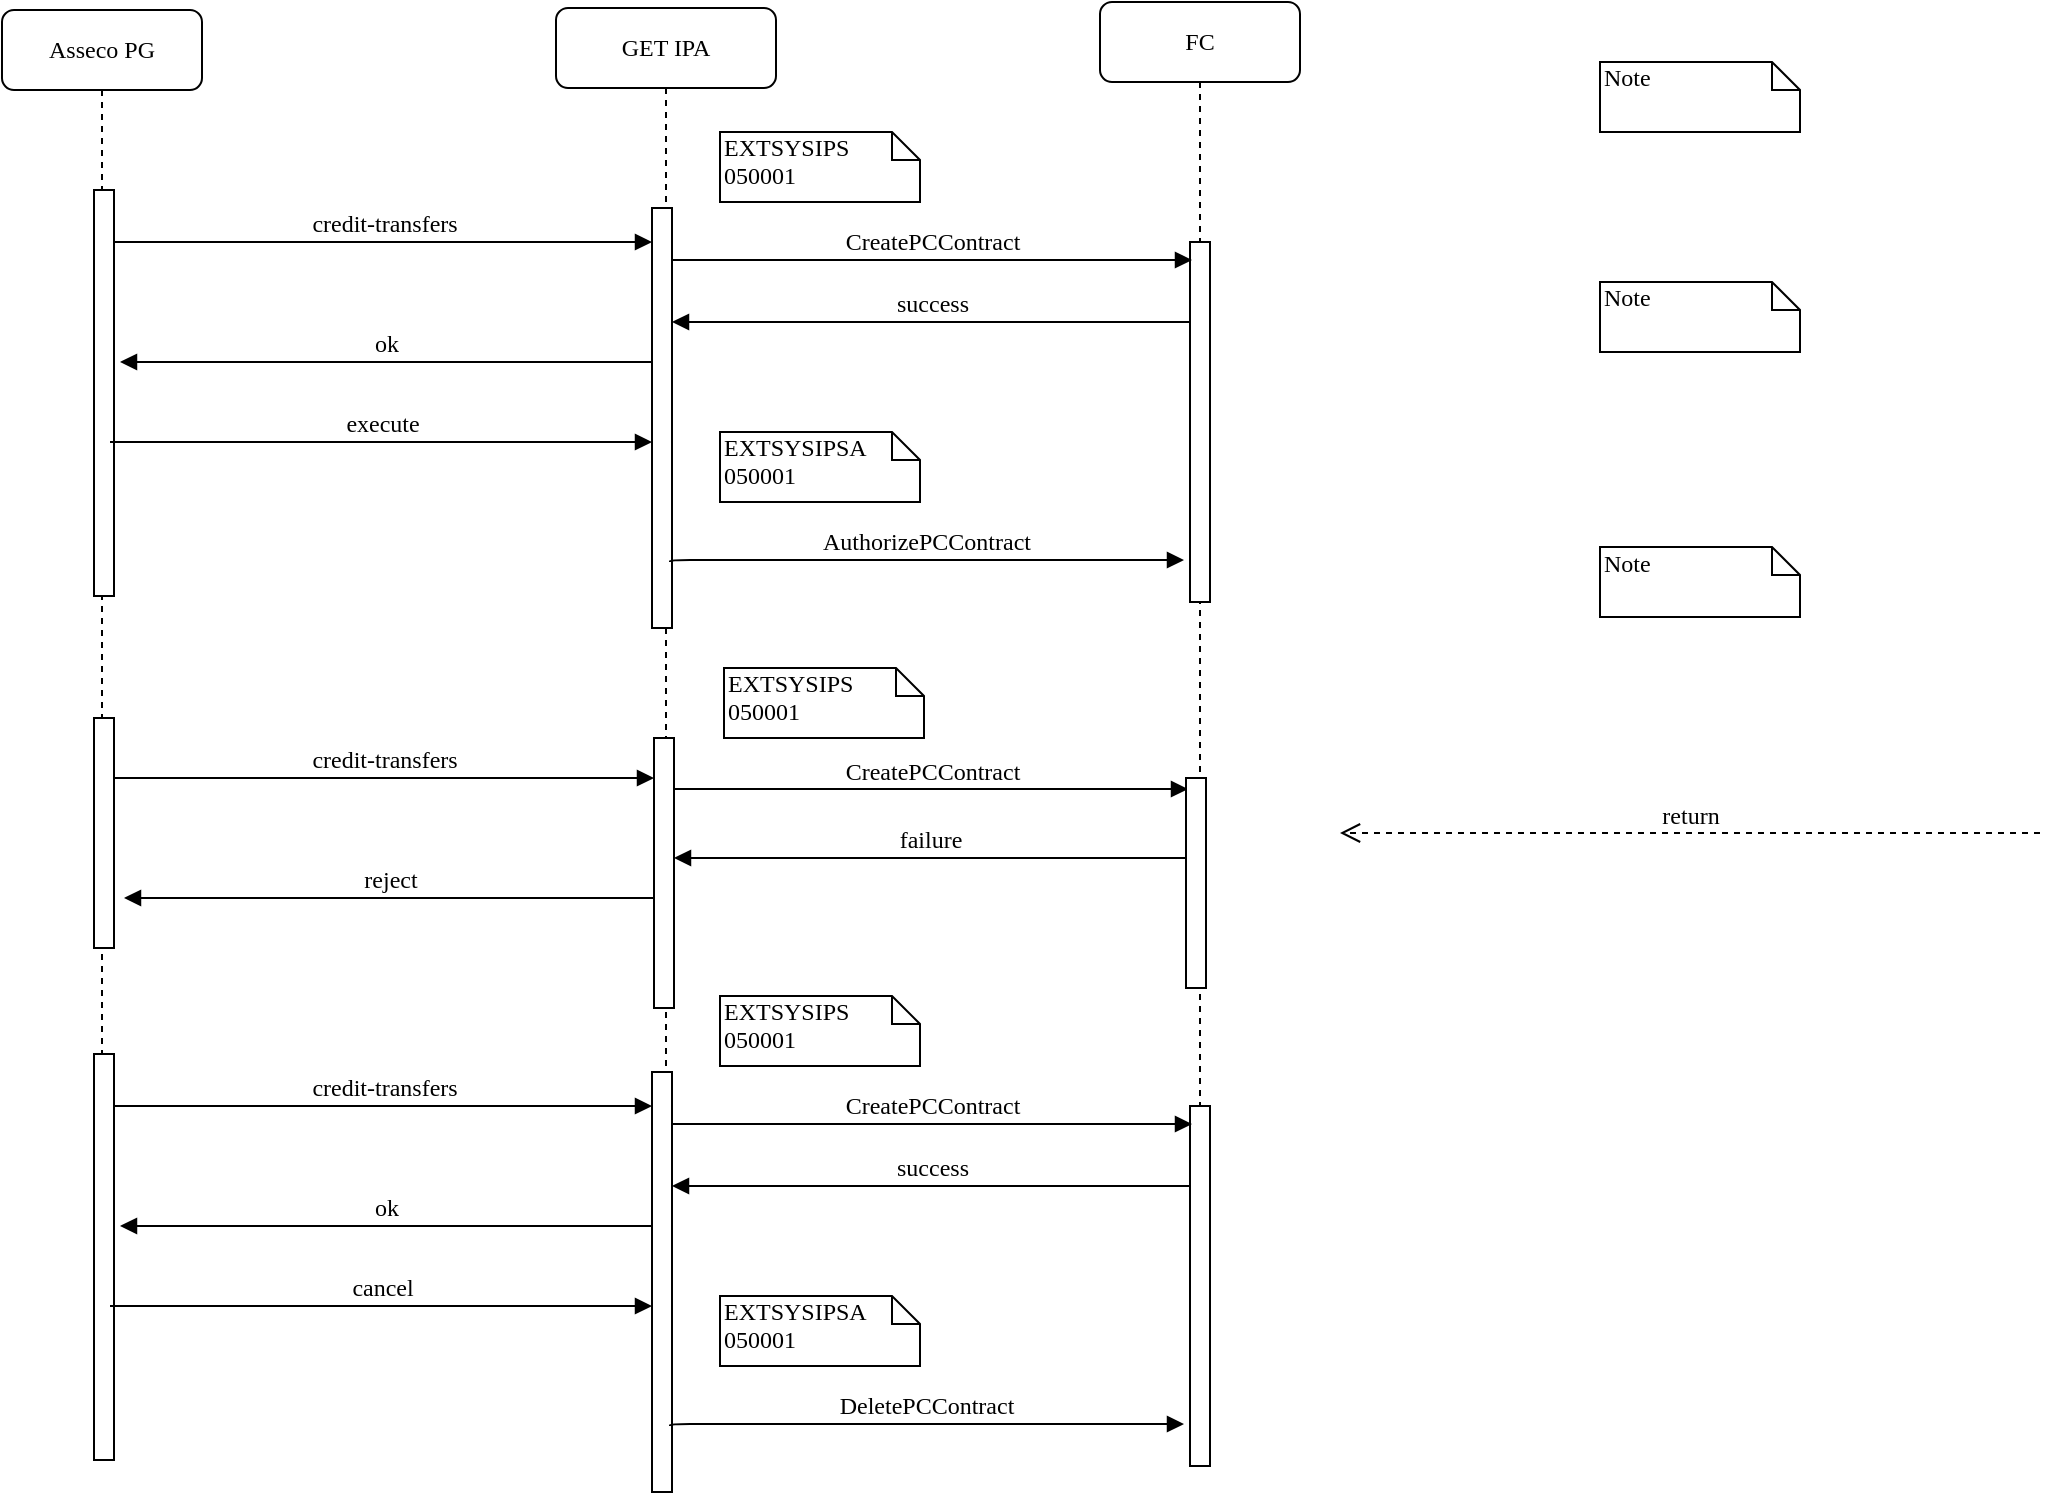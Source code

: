 <mxfile version="10.6.2" type="github"><diagram name="Page-1" id="13e1069c-82ec-6db2-03f1-153e76fe0fe0"><mxGraphModel dx="1394" dy="764" grid="1" gridSize="10" guides="1" tooltips="1" connect="1" arrows="1" fold="1" page="1" pageScale="1" pageWidth="1169" pageHeight="827" background="#ffffff" math="0" shadow="0"><root><mxCell id="0"/><mxCell id="1" parent="0"/><mxCell id="7baba1c4bc27f4b0-8" value="Asseco PG" style="shape=umlLifeline;perimeter=lifelinePerimeter;whiteSpace=wrap;html=1;container=1;collapsible=0;recursiveResize=0;outlineConnect=0;rounded=1;shadow=0;comic=0;labelBackgroundColor=none;strokeColor=#000000;strokeWidth=1;fillColor=#FFFFFF;fontFamily=Verdana;fontSize=12;fontColor=#000000;align=center;" parent="1" vertex="1"><mxGeometry x="101" y="74" width="100" height="696" as="geometry"/></mxCell><mxCell id="7baba1c4bc27f4b0-9" value="" style="html=1;points=[];perimeter=orthogonalPerimeter;rounded=0;shadow=0;comic=0;labelBackgroundColor=none;strokeColor=#000000;strokeWidth=1;fillColor=#FFFFFF;fontFamily=Verdana;fontSize=12;fontColor=#000000;align=center;" parent="7baba1c4bc27f4b0-8" vertex="1"><mxGeometry x="46" y="90" width="10" height="203" as="geometry"/></mxCell><mxCell id="7baba1c4bc27f4b0-3" value="FC" style="shape=umlLifeline;perimeter=lifelinePerimeter;whiteSpace=wrap;html=1;container=1;collapsible=0;recursiveResize=0;outlineConnect=0;rounded=1;shadow=0;comic=0;labelBackgroundColor=none;strokeColor=#000000;strokeWidth=1;fillColor=#FFFFFF;fontFamily=Verdana;fontSize=12;fontColor=#000000;align=center;" parent="1" vertex="1"><mxGeometry x="650" y="70" width="100" height="710" as="geometry"/></mxCell><mxCell id="7baba1c4bc27f4b0-13" value="" style="html=1;points=[];perimeter=orthogonalPerimeter;rounded=0;shadow=0;comic=0;labelBackgroundColor=none;strokeColor=#000000;strokeWidth=1;fillColor=#FFFFFF;fontFamily=Verdana;fontSize=12;fontColor=#000000;align=center;" parent="7baba1c4bc27f4b0-3" vertex="1"><mxGeometry x="45" y="120" width="10" height="180" as="geometry"/></mxCell><mxCell id="7baba1c4bc27f4b0-2" value="GET IPA" style="shape=umlLifeline;perimeter=lifelinePerimeter;whiteSpace=wrap;html=1;container=1;collapsible=0;recursiveResize=0;outlineConnect=0;rounded=1;shadow=0;comic=0;labelBackgroundColor=none;strokeColor=#000000;strokeWidth=1;fillColor=#FFFFFF;fontFamily=Verdana;fontSize=12;fontColor=#000000;align=center;" parent="1" vertex="1"><mxGeometry x="378" y="73" width="110" height="697" as="geometry"/></mxCell><mxCell id="7baba1c4bc27f4b0-10" value="" style="html=1;points=[];perimeter=orthogonalPerimeter;rounded=0;shadow=0;comic=0;labelBackgroundColor=none;strokeColor=#000000;strokeWidth=1;fillColor=#FFFFFF;fontFamily=Verdana;fontSize=12;fontColor=#000000;align=center;" parent="7baba1c4bc27f4b0-2" vertex="1"><mxGeometry x="48" y="100" width="10" height="210" as="geometry"/></mxCell><mxCell id="kJav_PQd8D4riBO9NtRe-5" value="" style="html=1;points=[];perimeter=orthogonalPerimeter;rounded=0;shadow=0;comic=0;labelBackgroundColor=none;strokeColor=#000000;strokeWidth=1;fillColor=#FFFFFF;fontFamily=Verdana;fontSize=12;fontColor=#000000;align=center;" parent="7baba1c4bc27f4b0-2" vertex="1"><mxGeometry x="49" y="365" width="10" height="135" as="geometry"/></mxCell><mxCell id="kJav_PQd8D4riBO9NtRe-7" value="" style="html=1;points=[];perimeter=orthogonalPerimeter;rounded=0;shadow=0;comic=0;labelBackgroundColor=none;strokeColor=#000000;strokeWidth=1;fillColor=#FFFFFF;fontFamily=Verdana;fontSize=12;fontColor=#000000;align=center;" parent="7baba1c4bc27f4b0-2" vertex="1"><mxGeometry x="-231" y="355" width="10" height="115" as="geometry"/></mxCell><mxCell id="kJav_PQd8D4riBO9NtRe-8" value="failure" style="html=1;verticalAlign=bottom;endArrow=block;labelBackgroundColor=none;fontFamily=Verdana;fontSize=12;edgeStyle=elbowEdgeStyle;elbow=vertical;" parent="7baba1c4bc27f4b0-2" source="kJav_PQd8D4riBO9NtRe-6" target="kJav_PQd8D4riBO9NtRe-5" edge="1"><mxGeometry relative="1" as="geometry"><mxPoint x="274" y="405" as="sourcePoint"/><Array as="points"><mxPoint x="204" y="425"/></Array><mxPoint x="349" y="405" as="targetPoint"/></mxGeometry></mxCell><mxCell id="kJav_PQd8D4riBO9NtRe-9" value="&lt;span&gt;credit-transfers&lt;/span&gt;" style="html=1;verticalAlign=bottom;endArrow=block;labelBackgroundColor=none;fontFamily=Verdana;fontSize=12;edgeStyle=elbowEdgeStyle;elbow=vertical;" parent="7baba1c4bc27f4b0-2" source="kJav_PQd8D4riBO9NtRe-7" target="kJav_PQd8D4riBO9NtRe-5" edge="1"><mxGeometry relative="1" as="geometry"><mxPoint x="-156" y="385" as="sourcePoint"/><mxPoint x="34" y="370" as="targetPoint"/><Array as="points"><mxPoint x="-66" y="385"/></Array></mxGeometry></mxCell><mxCell id="kJav_PQd8D4riBO9NtRe-10" value="CreatePCContract" style="html=1;verticalAlign=bottom;endArrow=block;labelBackgroundColor=none;fontFamily=Verdana;fontSize=12;edgeStyle=elbowEdgeStyle;elbow=vertical;entryX=0.1;entryY=0.05;entryDx=0;entryDy=0;entryPerimeter=0;" parent="7baba1c4bc27f4b0-2" source="kJav_PQd8D4riBO9NtRe-5" target="kJav_PQd8D4riBO9NtRe-6" edge="1"><mxGeometry relative="1" as="geometry"><mxPoint x="134" y="385" as="sourcePoint"/><mxPoint x="294" y="393" as="targetPoint"/><Array as="points"/></mxGeometry></mxCell><mxCell id="kJav_PQd8D4riBO9NtRe-11" value="EXTSYSIPS&lt;br&gt;050001&lt;br&gt;" style="shape=note;whiteSpace=wrap;html=1;size=14;verticalAlign=top;align=left;spacingTop=-6;rounded=0;shadow=0;comic=0;labelBackgroundColor=none;strokeColor=#000000;strokeWidth=1;fillColor=#FFFFFF;fontFamily=Verdana;fontSize=12;fontColor=#000000;" parent="7baba1c4bc27f4b0-2" vertex="1"><mxGeometry x="84" y="330" width="100" height="35" as="geometry"/></mxCell><mxCell id="kJav_PQd8D4riBO9NtRe-12" value="reject" style="html=1;verticalAlign=bottom;endArrow=block;labelBackgroundColor=none;fontFamily=Verdana;fontSize=12;edgeStyle=elbowEdgeStyle;elbow=vertical;" parent="7baba1c4bc27f4b0-2" source="kJav_PQd8D4riBO9NtRe-5" edge="1"><mxGeometry relative="1" as="geometry"><mxPoint x="-96" y="455" as="sourcePoint"/><Array as="points"/><mxPoint x="-216" y="445" as="targetPoint"/></mxGeometry></mxCell><mxCell id="kJav_PQd8D4riBO9NtRe-6" value="" style="html=1;points=[];perimeter=orthogonalPerimeter;rounded=0;shadow=0;comic=0;labelBackgroundColor=none;strokeColor=#000000;strokeWidth=1;fillColor=#FFFFFF;fontFamily=Verdana;fontSize=12;fontColor=#000000;align=center;" parent="7baba1c4bc27f4b0-2" vertex="1"><mxGeometry x="315" y="385" width="10" height="105" as="geometry"/></mxCell><mxCell id="7baba1c4bc27f4b0-17" value="success" style="html=1;verticalAlign=bottom;endArrow=block;labelBackgroundColor=none;fontFamily=Verdana;fontSize=12;edgeStyle=elbowEdgeStyle;elbow=vertical;" parent="1" source="7baba1c4bc27f4b0-13" target="7baba1c4bc27f4b0-10" edge="1"><mxGeometry relative="1" as="geometry"><mxPoint x="650" y="210" as="sourcePoint"/><Array as="points"><mxPoint x="580" y="230"/></Array><mxPoint x="725" y="210" as="targetPoint"/></mxGeometry></mxCell><mxCell id="7baba1c4bc27f4b0-30" value="return" style="html=1;verticalAlign=bottom;endArrow=open;dashed=1;endSize=8;labelBackgroundColor=none;fontFamily=Verdana;fontSize=12;edgeStyle=elbowEdgeStyle;elbow=vertical;" parent="1" edge="1"><mxGeometry relative="1" as="geometry"><mxPoint x="770" y="485.5" as="targetPoint"/><Array as="points"><mxPoint x="1100" y="485.5"/></Array><mxPoint x="1120" y="485.5" as="sourcePoint"/></mxGeometry></mxCell><mxCell id="7baba1c4bc27f4b0-11" value="&lt;span&gt;credit-transfers&lt;/span&gt;" style="html=1;verticalAlign=bottom;endArrow=block;labelBackgroundColor=none;fontFamily=Verdana;fontSize=12;edgeStyle=elbowEdgeStyle;elbow=vertical;" parent="1" source="7baba1c4bc27f4b0-9" target="7baba1c4bc27f4b0-10" edge="1"><mxGeometry relative="1" as="geometry"><mxPoint x="220" y="190" as="sourcePoint"/><mxPoint x="410" y="175" as="targetPoint"/><Array as="points"><mxPoint x="310" y="190"/></Array></mxGeometry></mxCell><mxCell id="7baba1c4bc27f4b0-14" value="CreatePCContract" style="html=1;verticalAlign=bottom;endArrow=block;labelBackgroundColor=none;fontFamily=Verdana;fontSize=12;edgeStyle=elbowEdgeStyle;elbow=vertical;entryX=0.1;entryY=0.05;entryDx=0;entryDy=0;entryPerimeter=0;" parent="1" source="7baba1c4bc27f4b0-10" target="7baba1c4bc27f4b0-13" edge="1"><mxGeometry relative="1" as="geometry"><mxPoint x="510" y="190" as="sourcePoint"/><mxPoint x="670" y="198" as="targetPoint"/><Array as="points"/></mxGeometry></mxCell><mxCell id="7baba1c4bc27f4b0-40" value="Note" style="shape=note;whiteSpace=wrap;html=1;size=14;verticalAlign=top;align=left;spacingTop=-6;rounded=0;shadow=0;comic=0;labelBackgroundColor=none;strokeColor=#000000;strokeWidth=1;fillColor=#FFFFFF;fontFamily=Verdana;fontSize=12;fontColor=#000000;" parent="1" vertex="1"><mxGeometry x="900" y="100" width="100" height="35" as="geometry"/></mxCell><mxCell id="7baba1c4bc27f4b0-41" value="Note" style="shape=note;whiteSpace=wrap;html=1;size=14;verticalAlign=top;align=left;spacingTop=-6;rounded=0;shadow=0;comic=0;labelBackgroundColor=none;strokeColor=#000000;strokeWidth=1;fillColor=#FFFFFF;fontFamily=Verdana;fontSize=12;fontColor=#000000;" parent="1" vertex="1"><mxGeometry x="900" y="210" width="100" height="35" as="geometry"/></mxCell><mxCell id="7baba1c4bc27f4b0-42" value="EXTSYSIPS&lt;br&gt;050001&lt;br&gt;" style="shape=note;whiteSpace=wrap;html=1;size=14;verticalAlign=top;align=left;spacingTop=-6;rounded=0;shadow=0;comic=0;labelBackgroundColor=none;strokeColor=#000000;strokeWidth=1;fillColor=#FFFFFF;fontFamily=Verdana;fontSize=12;fontColor=#000000;" parent="1" vertex="1"><mxGeometry x="460" y="135" width="100" height="35" as="geometry"/></mxCell><mxCell id="7baba1c4bc27f4b0-43" value="Note" style="shape=note;whiteSpace=wrap;html=1;size=14;verticalAlign=top;align=left;spacingTop=-6;rounded=0;shadow=0;comic=0;labelBackgroundColor=none;strokeColor=#000000;strokeWidth=1;fillColor=#FFFFFF;fontFamily=Verdana;fontSize=12;fontColor=#000000;" parent="1" vertex="1"><mxGeometry x="900" y="342.5" width="100" height="35" as="geometry"/></mxCell><mxCell id="kJav_PQd8D4riBO9NtRe-1" value="ok" style="html=1;verticalAlign=bottom;endArrow=block;labelBackgroundColor=none;fontFamily=Verdana;fontSize=12;edgeStyle=elbowEdgeStyle;elbow=vertical;" parent="1" source="7baba1c4bc27f4b0-10" edge="1"><mxGeometry relative="1" as="geometry"><mxPoint x="280" y="260" as="sourcePoint"/><Array as="points"/><mxPoint x="160" y="250" as="targetPoint"/></mxGeometry></mxCell><mxCell id="kJav_PQd8D4riBO9NtRe-2" value="&lt;span&gt;execute&lt;/span&gt;" style="html=1;verticalAlign=bottom;endArrow=block;labelBackgroundColor=none;fontFamily=Verdana;fontSize=12;edgeStyle=elbowEdgeStyle;elbow=vertical;" parent="1" target="7baba1c4bc27f4b0-10" edge="1"><mxGeometry relative="1" as="geometry"><mxPoint x="155" y="290" as="sourcePoint"/><mxPoint x="285" y="290" as="targetPoint"/><Array as="points"><mxPoint x="320" y="290"/><mxPoint x="320" y="330"/><mxPoint x="370" y="200"/><mxPoint x="190" y="190"/></Array></mxGeometry></mxCell><mxCell id="kJav_PQd8D4riBO9NtRe-3" value="AuthorizePCContract" style="html=1;verticalAlign=bottom;endArrow=block;entryX=-0.3;entryY=0.883;labelBackgroundColor=none;fontFamily=Verdana;fontSize=12;edgeStyle=elbowEdgeStyle;elbow=vertical;entryDx=0;entryDy=0;entryPerimeter=0;" parent="1" target="7baba1c4bc27f4b0-13" edge="1"><mxGeometry relative="1" as="geometry"><mxPoint x="435" y="350" as="sourcePoint"/><mxPoint x="585" y="350" as="targetPoint"/><Array as="points"><mxPoint x="700" y="349"/></Array></mxGeometry></mxCell><mxCell id="kJav_PQd8D4riBO9NtRe-4" value="EXTSYSIPSA&lt;br&gt;050001&lt;br&gt;" style="shape=note;whiteSpace=wrap;html=1;size=14;verticalAlign=top;align=left;spacingTop=-6;rounded=0;shadow=0;comic=0;labelBackgroundColor=none;strokeColor=#000000;strokeWidth=1;fillColor=#FFFFFF;fontFamily=Verdana;fontSize=12;fontColor=#000000;" parent="1" vertex="1"><mxGeometry x="460" y="285" width="100" height="35" as="geometry"/></mxCell><mxCell id="kJav_PQd8D4riBO9NtRe-19" value="" style="html=1;points=[];perimeter=orthogonalPerimeter;rounded=0;shadow=0;comic=0;labelBackgroundColor=none;strokeColor=#000000;strokeWidth=1;fillColor=#FFFFFF;fontFamily=Verdana;fontSize=12;fontColor=#000000;align=center;" parent="1" vertex="1"><mxGeometry x="147" y="596" width="10" height="203" as="geometry"/></mxCell><mxCell id="kJav_PQd8D4riBO9NtRe-20" value="" style="html=1;points=[];perimeter=orthogonalPerimeter;rounded=0;shadow=0;comic=0;labelBackgroundColor=none;strokeColor=#000000;strokeWidth=1;fillColor=#FFFFFF;fontFamily=Verdana;fontSize=12;fontColor=#000000;align=center;" parent="1" vertex="1"><mxGeometry x="695" y="622" width="10" height="180" as="geometry"/></mxCell><mxCell id="kJav_PQd8D4riBO9NtRe-21" value="" style="html=1;points=[];perimeter=orthogonalPerimeter;rounded=0;shadow=0;comic=0;labelBackgroundColor=none;strokeColor=#000000;strokeWidth=1;fillColor=#FFFFFF;fontFamily=Verdana;fontSize=12;fontColor=#000000;align=center;" parent="1" vertex="1"><mxGeometry x="426" y="605" width="10" height="210" as="geometry"/></mxCell><mxCell id="kJav_PQd8D4riBO9NtRe-22" value="success" style="html=1;verticalAlign=bottom;endArrow=block;labelBackgroundColor=none;fontFamily=Verdana;fontSize=12;edgeStyle=elbowEdgeStyle;elbow=vertical;" parent="1" source="kJav_PQd8D4riBO9NtRe-20" target="kJav_PQd8D4riBO9NtRe-21" edge="1"><mxGeometry relative="1" as="geometry"><mxPoint x="650" y="642" as="sourcePoint"/><Array as="points"><mxPoint x="580" y="662"/></Array><mxPoint x="725" y="642" as="targetPoint"/></mxGeometry></mxCell><mxCell id="kJav_PQd8D4riBO9NtRe-23" value="&lt;span&gt;credit-transfers&lt;/span&gt;" style="html=1;verticalAlign=bottom;endArrow=block;labelBackgroundColor=none;fontFamily=Verdana;fontSize=12;edgeStyle=elbowEdgeStyle;elbow=vertical;" parent="1" source="kJav_PQd8D4riBO9NtRe-19" target="kJav_PQd8D4riBO9NtRe-21" edge="1"><mxGeometry relative="1" as="geometry"><mxPoint x="220" y="622" as="sourcePoint"/><mxPoint x="410" y="607" as="targetPoint"/><Array as="points"><mxPoint x="310" y="622"/></Array></mxGeometry></mxCell><mxCell id="kJav_PQd8D4riBO9NtRe-24" value="CreatePCContract" style="html=1;verticalAlign=bottom;endArrow=block;labelBackgroundColor=none;fontFamily=Verdana;fontSize=12;edgeStyle=elbowEdgeStyle;elbow=vertical;entryX=0.1;entryY=0.05;entryDx=0;entryDy=0;entryPerimeter=0;" parent="1" source="kJav_PQd8D4riBO9NtRe-21" target="kJav_PQd8D4riBO9NtRe-20" edge="1"><mxGeometry relative="1" as="geometry"><mxPoint x="510" y="622" as="sourcePoint"/><mxPoint x="670" y="630" as="targetPoint"/><Array as="points"/></mxGeometry></mxCell><mxCell id="kJav_PQd8D4riBO9NtRe-25" value="EXTSYSIPS&lt;br&gt;050001&lt;br&gt;" style="shape=note;whiteSpace=wrap;html=1;size=14;verticalAlign=top;align=left;spacingTop=-6;rounded=0;shadow=0;comic=0;labelBackgroundColor=none;strokeColor=#000000;strokeWidth=1;fillColor=#FFFFFF;fontFamily=Verdana;fontSize=12;fontColor=#000000;" parent="1" vertex="1"><mxGeometry x="460" y="567" width="100" height="35" as="geometry"/></mxCell><mxCell id="kJav_PQd8D4riBO9NtRe-26" value="ok" style="html=1;verticalAlign=bottom;endArrow=block;labelBackgroundColor=none;fontFamily=Verdana;fontSize=12;edgeStyle=elbowEdgeStyle;elbow=vertical;" parent="1" source="kJav_PQd8D4riBO9NtRe-21" edge="1"><mxGeometry relative="1" as="geometry"><mxPoint x="280" y="692" as="sourcePoint"/><Array as="points"/><mxPoint x="160" y="682" as="targetPoint"/></mxGeometry></mxCell><mxCell id="kJav_PQd8D4riBO9NtRe-27" value="&lt;span&gt;cancel&lt;/span&gt;" style="html=1;verticalAlign=bottom;endArrow=block;labelBackgroundColor=none;fontFamily=Verdana;fontSize=12;edgeStyle=elbowEdgeStyle;elbow=vertical;" parent="1" target="kJav_PQd8D4riBO9NtRe-21" edge="1"><mxGeometry relative="1" as="geometry"><mxPoint x="155" y="722" as="sourcePoint"/><mxPoint x="285" y="722" as="targetPoint"/><Array as="points"><mxPoint x="320" y="722"/><mxPoint x="320" y="762"/><mxPoint x="370" y="632"/><mxPoint x="190" y="622"/></Array></mxGeometry></mxCell><mxCell id="kJav_PQd8D4riBO9NtRe-28" value="DeletePCContract" style="html=1;verticalAlign=bottom;endArrow=block;entryX=-0.3;entryY=0.883;labelBackgroundColor=none;fontFamily=Verdana;fontSize=12;edgeStyle=elbowEdgeStyle;elbow=vertical;entryDx=0;entryDy=0;entryPerimeter=0;" parent="1" target="kJav_PQd8D4riBO9NtRe-20" edge="1"><mxGeometry relative="1" as="geometry"><mxPoint x="435" y="782" as="sourcePoint"/><mxPoint x="585" y="782" as="targetPoint"/><Array as="points"><mxPoint x="700" y="781"/></Array></mxGeometry></mxCell><mxCell id="kJav_PQd8D4riBO9NtRe-29" value="EXTSYSIPSA&lt;br&gt;050001&lt;br&gt;" style="shape=note;whiteSpace=wrap;html=1;size=14;verticalAlign=top;align=left;spacingTop=-6;rounded=0;shadow=0;comic=0;labelBackgroundColor=none;strokeColor=#000000;strokeWidth=1;fillColor=#FFFFFF;fontFamily=Verdana;fontSize=12;fontColor=#000000;" parent="1" vertex="1"><mxGeometry x="460" y="717" width="100" height="35" as="geometry"/></mxCell></root></mxGraphModel></diagram><diagram id="sCG_1QD_kykL5uf3HNUo" name="Page-2"><mxGraphModel dx="1394" dy="764" grid="1" gridSize="10" guides="1" tooltips="1" connect="1" arrows="1" fold="1" page="1" pageScale="1" pageWidth="1169" pageHeight="827" math="0" shadow="0"><root><mxCell id="cG8FvKDfkVk7URkSbsc8-0"/><mxCell id="cG8FvKDfkVk7URkSbsc8-1" parent="cG8FvKDfkVk7URkSbsc8-0"/><mxCell id="R1arph7SK43fAvwL1VEy-0" value="Asseco PG" style="shape=umlLifeline;perimeter=lifelinePerimeter;whiteSpace=wrap;html=1;container=1;collapsible=0;recursiveResize=0;outlineConnect=0;rounded=1;shadow=0;comic=0;labelBackgroundColor=none;strokeColor=#000000;strokeWidth=1;fillColor=#FFFFFF;fontFamily=Verdana;fontSize=12;fontColor=#000000;align=center;" vertex="1" parent="cG8FvKDfkVk7URkSbsc8-1"><mxGeometry x="140" y="18" width="100" height="696" as="geometry"/></mxCell><mxCell id="R1arph7SK43fAvwL1VEy-1" value="" style="html=1;points=[];perimeter=orthogonalPerimeter;rounded=0;shadow=0;comic=0;labelBackgroundColor=none;strokeColor=#000000;strokeWidth=1;fillColor=#FFFFFF;fontFamily=Verdana;fontSize=12;fontColor=#000000;align=center;" vertex="1" parent="R1arph7SK43fAvwL1VEy-0"><mxGeometry x="46" y="90" width="10" height="170" as="geometry"/></mxCell><mxCell id="R1arph7SK43fAvwL1VEy-2" value="FC" style="shape=umlLifeline;perimeter=lifelinePerimeter;whiteSpace=wrap;html=1;container=1;collapsible=0;recursiveResize=0;outlineConnect=0;rounded=1;shadow=0;comic=0;labelBackgroundColor=none;strokeColor=#000000;strokeWidth=1;fillColor=#FFFFFF;fontFamily=Verdana;fontSize=12;fontColor=#000000;align=center;" vertex="1" parent="cG8FvKDfkVk7URkSbsc8-1"><mxGeometry x="689" y="14" width="100" height="710" as="geometry"/></mxCell><mxCell id="R1arph7SK43fAvwL1VEy-3" value="" style="html=1;points=[];perimeter=orthogonalPerimeter;rounded=0;shadow=0;comic=0;labelBackgroundColor=none;strokeColor=#000000;strokeWidth=1;fillColor=#FFFFFF;fontFamily=Verdana;fontSize=12;fontColor=#000000;align=center;" vertex="1" parent="R1arph7SK43fAvwL1VEy-2"><mxGeometry x="45" y="120" width="10" height="150" as="geometry"/></mxCell><mxCell id="R1arph7SK43fAvwL1VEy-4" value="GET IPA" style="shape=umlLifeline;perimeter=lifelinePerimeter;whiteSpace=wrap;html=1;container=1;collapsible=0;recursiveResize=0;outlineConnect=0;rounded=1;shadow=0;comic=0;labelBackgroundColor=none;strokeColor=#000000;strokeWidth=1;fillColor=#FFFFFF;fontFamily=Verdana;fontSize=12;fontColor=#000000;align=center;" vertex="1" parent="cG8FvKDfkVk7URkSbsc8-1"><mxGeometry x="417" y="17" width="113" height="697" as="geometry"/></mxCell><mxCell id="R1arph7SK43fAvwL1VEy-5" value="" style="html=1;points=[];perimeter=orthogonalPerimeter;rounded=0;shadow=0;comic=0;labelBackgroundColor=none;strokeColor=#000000;strokeWidth=1;fillColor=#FFFFFF;fontFamily=Verdana;fontSize=12;fontColor=#000000;align=center;" vertex="1" parent="R1arph7SK43fAvwL1VEy-4"><mxGeometry x="48" y="100" width="10" height="170" as="geometry"/></mxCell><mxCell id="R1arph7SK43fAvwL1VEy-6" value="" style="html=1;points=[];perimeter=orthogonalPerimeter;rounded=0;shadow=0;comic=0;labelBackgroundColor=none;strokeColor=#000000;strokeWidth=1;fillColor=#FFFFFF;fontFamily=Verdana;fontSize=12;fontColor=#000000;align=center;" vertex="1" parent="R1arph7SK43fAvwL1VEy-4"><mxGeometry x="49" y="310" width="10" height="80" as="geometry"/></mxCell><mxCell id="R1arph7SK43fAvwL1VEy-7" value="" style="html=1;points=[];perimeter=orthogonalPerimeter;rounded=0;shadow=0;comic=0;labelBackgroundColor=none;strokeColor=#000000;strokeWidth=1;fillColor=#FFFFFF;fontFamily=Verdana;fontSize=12;fontColor=#000000;align=center;" vertex="1" parent="R1arph7SK43fAvwL1VEy-4"><mxGeometry x="-231" y="300" width="10" height="90" as="geometry"/></mxCell><mxCell id="R1arph7SK43fAvwL1VEy-8" value="failure" style="html=1;verticalAlign=bottom;endArrow=block;labelBackgroundColor=none;fontFamily=Verdana;fontSize=12;edgeStyle=elbowEdgeStyle;elbow=vertical;" edge="1" parent="R1arph7SK43fAvwL1VEy-4" source="R1arph7SK43fAvwL1VEy-13" target="R1arph7SK43fAvwL1VEy-6"><mxGeometry relative="1" as="geometry"><mxPoint x="274" y="405" as="sourcePoint"/><Array as="points"><mxPoint x="143" y="343"/><mxPoint x="204" y="425"/></Array><mxPoint x="349" y="405" as="targetPoint"/></mxGeometry></mxCell><mxCell id="R1arph7SK43fAvwL1VEy-9" value="&lt;span&gt;credit-transfers&lt;/span&gt;" style="html=1;verticalAlign=bottom;endArrow=block;labelBackgroundColor=none;fontFamily=Verdana;fontSize=12;edgeStyle=elbowEdgeStyle;elbow=vertical;" edge="1" parent="R1arph7SK43fAvwL1VEy-4" source="R1arph7SK43fAvwL1VEy-7" target="R1arph7SK43fAvwL1VEy-6"><mxGeometry relative="1" as="geometry"><mxPoint x="-156" y="385" as="sourcePoint"/><mxPoint x="34" y="370" as="targetPoint"/><Array as="points"><mxPoint x="-27" y="323"/><mxPoint x="-66" y="385"/></Array></mxGeometry></mxCell><mxCell id="R1arph7SK43fAvwL1VEy-10" value="CreatePCContract" style="html=1;verticalAlign=bottom;endArrow=block;labelBackgroundColor=none;fontFamily=Verdana;fontSize=12;edgeStyle=elbowEdgeStyle;elbow=vertical;entryX=0.1;entryY=0.05;entryDx=0;entryDy=0;entryPerimeter=0;" edge="1" parent="R1arph7SK43fAvwL1VEy-4" source="R1arph7SK43fAvwL1VEy-6" target="R1arph7SK43fAvwL1VEy-13"><mxGeometry relative="1" as="geometry"><mxPoint x="134" y="385" as="sourcePoint"/><mxPoint x="294" y="393" as="targetPoint"/><Array as="points"/></mxGeometry></mxCell><mxCell id="R1arph7SK43fAvwL1VEy-12" value="reject" style="html=1;verticalAlign=bottom;endArrow=block;labelBackgroundColor=none;fontFamily=Verdana;fontSize=12;edgeStyle=elbowEdgeStyle;elbow=vertical;" edge="1" parent="R1arph7SK43fAvwL1VEy-4" source="R1arph7SK43fAvwL1VEy-6" target="R1arph7SK43fAvwL1VEy-7"><mxGeometry relative="1" as="geometry"><mxPoint x="-96" y="455" as="sourcePoint"/><Array as="points"><mxPoint x="-127" y="353"/></Array><mxPoint x="-197" y="353" as="targetPoint"/></mxGeometry></mxCell><mxCell id="R1arph7SK43fAvwL1VEy-13" value="" style="html=1;points=[];perimeter=orthogonalPerimeter;rounded=0;shadow=0;comic=0;labelBackgroundColor=none;strokeColor=#000000;strokeWidth=1;fillColor=#FFFFFF;fontFamily=Verdana;fontSize=12;fontColor=#000000;align=center;" vertex="1" parent="R1arph7SK43fAvwL1VEy-4"><mxGeometry x="315" y="310" width="10" height="80" as="geometry"/></mxCell><mxCell id="R1arph7SK43fAvwL1VEy-22" value="" style="html=1;points=[];perimeter=orthogonalPerimeter;rounded=0;shadow=0;comic=0;labelBackgroundColor=none;strokeColor=#000000;strokeWidth=1;fillColor=#FFFFFF;fontFamily=Verdana;fontSize=12;fontColor=#000000;align=center;" vertex="1" parent="R1arph7SK43fAvwL1VEy-4"><mxGeometry x="-227.5" y="425" width="10" height="203" as="geometry"/></mxCell><mxCell id="R1arph7SK43fAvwL1VEy-23" value="" style="html=1;points=[];perimeter=orthogonalPerimeter;rounded=0;shadow=0;comic=0;labelBackgroundColor=none;strokeColor=#000000;strokeWidth=1;fillColor=#FFFFFF;fontFamily=Verdana;fontSize=12;fontColor=#000000;align=center;" vertex="1" parent="R1arph7SK43fAvwL1VEy-4"><mxGeometry x="320.5" y="451" width="10" height="180" as="geometry"/></mxCell><mxCell id="R1arph7SK43fAvwL1VEy-24" value="" style="html=1;points=[];perimeter=orthogonalPerimeter;rounded=0;shadow=0;comic=0;labelBackgroundColor=none;strokeColor=#000000;strokeWidth=1;fillColor=#FFFFFF;fontFamily=Verdana;fontSize=12;fontColor=#000000;align=center;" vertex="1" parent="R1arph7SK43fAvwL1VEy-4"><mxGeometry x="51.5" y="434" width="10" height="210" as="geometry"/></mxCell><mxCell id="R1arph7SK43fAvwL1VEy-25" value="success" style="html=1;verticalAlign=bottom;endArrow=block;labelBackgroundColor=none;fontFamily=Verdana;fontSize=12;edgeStyle=elbowEdgeStyle;elbow=vertical;" edge="1" source="R1arph7SK43fAvwL1VEy-23" target="R1arph7SK43fAvwL1VEy-24" parent="R1arph7SK43fAvwL1VEy-4"><mxGeometry relative="1" as="geometry"><mxPoint x="275.5" y="471" as="sourcePoint"/><Array as="points"><mxPoint x="205.5" y="491"/></Array><mxPoint x="350.5" y="471" as="targetPoint"/></mxGeometry></mxCell><mxCell id="R1arph7SK43fAvwL1VEy-26" value="&lt;span&gt;credit-transfers&lt;/span&gt;" style="html=1;verticalAlign=bottom;endArrow=block;labelBackgroundColor=none;fontFamily=Verdana;fontSize=12;edgeStyle=elbowEdgeStyle;elbow=vertical;" edge="1" source="R1arph7SK43fAvwL1VEy-22" target="R1arph7SK43fAvwL1VEy-24" parent="R1arph7SK43fAvwL1VEy-4"><mxGeometry relative="1" as="geometry"><mxPoint x="-154.5" y="451" as="sourcePoint"/><mxPoint x="35.5" y="436" as="targetPoint"/><Array as="points"><mxPoint x="-64.5" y="451"/></Array></mxGeometry></mxCell><mxCell id="R1arph7SK43fAvwL1VEy-27" value="CreatePCContract" style="html=1;verticalAlign=bottom;endArrow=block;labelBackgroundColor=none;fontFamily=Verdana;fontSize=12;edgeStyle=elbowEdgeStyle;elbow=vertical;entryX=0.1;entryY=0.05;entryDx=0;entryDy=0;entryPerimeter=0;" edge="1" source="R1arph7SK43fAvwL1VEy-24" target="R1arph7SK43fAvwL1VEy-23" parent="R1arph7SK43fAvwL1VEy-4"><mxGeometry relative="1" as="geometry"><mxPoint x="135.5" y="451" as="sourcePoint"/><mxPoint x="295.5" y="459" as="targetPoint"/><Array as="points"/></mxGeometry></mxCell><mxCell id="R1arph7SK43fAvwL1VEy-28" value="EXTSYSIPSA&lt;br&gt;050001&lt;br&gt;" style="shape=note;whiteSpace=wrap;html=1;size=14;verticalAlign=top;align=left;spacingTop=-6;rounded=0;shadow=0;comic=0;labelBackgroundColor=none;strokeColor=#000000;strokeWidth=1;fillColor=#FFFFFF;fontFamily=Verdana;fontSize=12;fontColor=#000000;" vertex="1" parent="R1arph7SK43fAvwL1VEy-4"><mxGeometry x="85.5" y="396" width="100" height="35" as="geometry"/></mxCell><mxCell id="R1arph7SK43fAvwL1VEy-29" value="ok" style="html=1;verticalAlign=bottom;endArrow=block;labelBackgroundColor=none;fontFamily=Verdana;fontSize=12;edgeStyle=elbowEdgeStyle;elbow=vertical;" edge="1" source="R1arph7SK43fAvwL1VEy-24" parent="R1arph7SK43fAvwL1VEy-4"><mxGeometry relative="1" as="geometry"><mxPoint x="-94.5" y="521" as="sourcePoint"/><Array as="points"/><mxPoint x="-214.5" y="511" as="targetPoint"/></mxGeometry></mxCell><mxCell id="R1arph7SK43fAvwL1VEy-30" value="&lt;span&gt;cancel&lt;/span&gt;" style="html=1;verticalAlign=bottom;endArrow=block;labelBackgroundColor=none;fontFamily=Verdana;fontSize=12;edgeStyle=elbowEdgeStyle;elbow=vertical;" edge="1" target="R1arph7SK43fAvwL1VEy-24" parent="R1arph7SK43fAvwL1VEy-4"><mxGeometry relative="1" as="geometry"><mxPoint x="-219.5" y="551" as="sourcePoint"/><mxPoint x="-89.5" y="551" as="targetPoint"/><Array as="points"><mxPoint x="-54.5" y="551"/><mxPoint x="-54.5" y="591"/><mxPoint x="-4.5" y="461"/><mxPoint x="-184.5" y="451"/></Array></mxGeometry></mxCell><mxCell id="R1arph7SK43fAvwL1VEy-31" value="ReversePCContract" style="html=1;verticalAlign=bottom;endArrow=block;entryX=-0.3;entryY=0.883;labelBackgroundColor=none;fontFamily=Verdana;fontSize=12;edgeStyle=elbowEdgeStyle;elbow=vertical;entryDx=0;entryDy=0;entryPerimeter=0;" edge="1" target="R1arph7SK43fAvwL1VEy-23" parent="R1arph7SK43fAvwL1VEy-4"><mxGeometry relative="1" as="geometry"><mxPoint x="60.5" y="611" as="sourcePoint"/><mxPoint x="210.5" y="611" as="targetPoint"/><Array as="points"><mxPoint x="325.5" y="610"/></Array></mxGeometry></mxCell><mxCell id="R1arph7SK43fAvwL1VEy-14" value="success" style="html=1;verticalAlign=bottom;endArrow=block;labelBackgroundColor=none;fontFamily=Verdana;fontSize=12;edgeStyle=elbowEdgeStyle;elbow=vertical;" edge="1" parent="cG8FvKDfkVk7URkSbsc8-1"><mxGeometry relative="1" as="geometry"><mxPoint x="734" y="206" as="sourcePoint"/><Array as="points"><mxPoint x="619" y="206"/></Array><mxPoint x="475" y="206" as="targetPoint"/></mxGeometry></mxCell><mxCell id="R1arph7SK43fAvwL1VEy-15" value="&lt;span&gt;credit-transfers&lt;/span&gt;" style="html=1;verticalAlign=bottom;endArrow=block;labelBackgroundColor=none;fontFamily=Verdana;fontSize=12;edgeStyle=elbowEdgeStyle;elbow=vertical;" edge="1" source="R1arph7SK43fAvwL1VEy-1" target="R1arph7SK43fAvwL1VEy-5" parent="cG8FvKDfkVk7URkSbsc8-1"><mxGeometry relative="1" as="geometry"><mxPoint x="259" y="134" as="sourcePoint"/><mxPoint x="449" y="119" as="targetPoint"/><Array as="points"><mxPoint x="349" y="134"/></Array></mxGeometry></mxCell><mxCell id="R1arph7SK43fAvwL1VEy-16" value="CreatePCContract" style="html=1;verticalAlign=bottom;endArrow=block;labelBackgroundColor=none;fontFamily=Verdana;fontSize=12;edgeStyle=elbowEdgeStyle;elbow=vertical;entryX=0.1;entryY=0.05;entryDx=0;entryDy=0;entryPerimeter=0;" edge="1" source="R1arph7SK43fAvwL1VEy-5" target="R1arph7SK43fAvwL1VEy-3" parent="cG8FvKDfkVk7URkSbsc8-1"><mxGeometry relative="1" as="geometry"><mxPoint x="549" y="134" as="sourcePoint"/><mxPoint x="709" y="142" as="targetPoint"/><Array as="points"/></mxGeometry></mxCell><mxCell id="R1arph7SK43fAvwL1VEy-17" value="EXTSYSIPSA&lt;br&gt;050001&lt;br&gt;" style="shape=note;whiteSpace=wrap;html=1;size=14;verticalAlign=top;align=left;spacingTop=-6;rounded=0;shadow=0;comic=0;labelBackgroundColor=none;strokeColor=#000000;strokeWidth=1;fillColor=#FFFFFF;fontFamily=Verdana;fontSize=12;fontColor=#000000;" vertex="1" parent="cG8FvKDfkVk7URkSbsc8-1"><mxGeometry x="499" y="79" width="100" height="35" as="geometry"/></mxCell><mxCell id="R1arph7SK43fAvwL1VEy-18" value="ok" style="html=1;verticalAlign=bottom;endArrow=block;labelBackgroundColor=none;fontFamily=Verdana;fontSize=12;edgeStyle=elbowEdgeStyle;elbow=vertical;" edge="1" parent="cG8FvKDfkVk7URkSbsc8-1"><mxGeometry relative="1" as="geometry"><mxPoint x="465" y="216" as="sourcePoint"/><Array as="points"/><mxPoint x="199" y="216" as="targetPoint"/></mxGeometry></mxCell><mxCell id="R1arph7SK43fAvwL1VEy-19" value="&lt;span&gt;execute&lt;/span&gt;" style="html=1;verticalAlign=bottom;endArrow=block;labelBackgroundColor=none;fontFamily=Verdana;fontSize=12;edgeStyle=elbowEdgeStyle;elbow=vertical;" edge="1" parent="cG8FvKDfkVk7URkSbsc8-1"><mxGeometry relative="1" as="geometry"><mxPoint x="194" y="252" as="sourcePoint"/><mxPoint x="465" y="252" as="targetPoint"/><Array as="points"><mxPoint x="359" y="252"/><mxPoint x="359" y="292"/><mxPoint x="409" y="162"/><mxPoint x="229" y="152"/></Array></mxGeometry></mxCell><mxCell id="R1arph7SK43fAvwL1VEy-11" value="EXTSYSIPSA&lt;br&gt;050001&lt;br&gt;" style="shape=note;whiteSpace=wrap;html=1;size=14;verticalAlign=top;align=left;spacingTop=-6;rounded=0;shadow=0;comic=0;labelBackgroundColor=none;strokeColor=#000000;strokeWidth=1;fillColor=#FFFFFF;fontFamily=Verdana;fontSize=12;fontColor=#000000;" vertex="1" parent="cG8FvKDfkVk7URkSbsc8-1"><mxGeometry x="490" y="269.5" width="100" height="35" as="geometry"/></mxCell></root></mxGraphModel></diagram></mxfile>